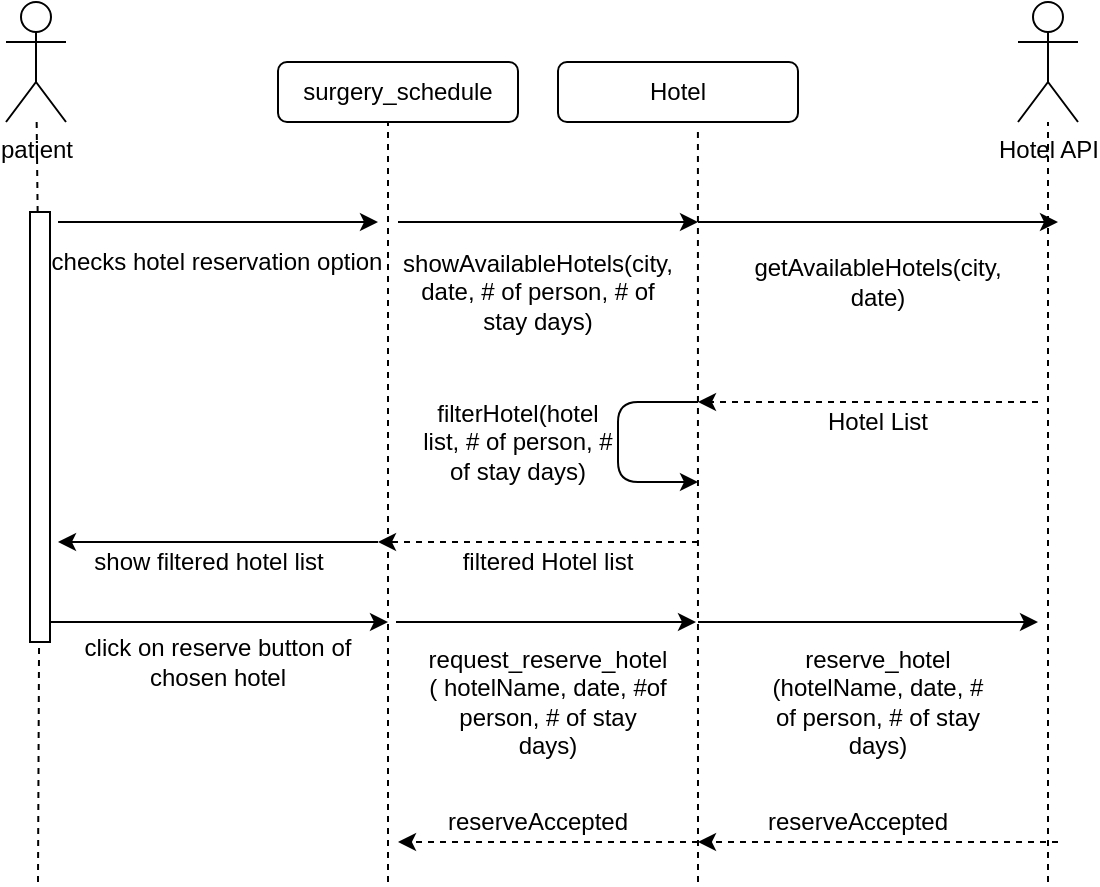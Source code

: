 <mxfile version="12.3.8" type="device" pages="1"><diagram id="jRuwfHv_eh1ip05_0qgy" name="Page-1"><mxGraphModel dx="1129" dy="608" grid="1" gridSize="10" guides="1" tooltips="1" connect="1" arrows="1" fold="1" page="1" pageScale="1" pageWidth="850" pageHeight="1100" math="0" shadow="0"><root><mxCell id="0"/><mxCell id="1" parent="0"/><mxCell id="Aq3PMHRH-ZNbOdVg-iIM-1" value="patient" style="shape=umlActor;verticalLabelPosition=bottom;labelBackgroundColor=#ffffff;verticalAlign=top;html=1;outlineConnect=0;" vertex="1" parent="1"><mxGeometry x="34" y="80" width="30" height="60" as="geometry"/></mxCell><mxCell id="Aq3PMHRH-ZNbOdVg-iIM-8" value="" style="endArrow=none;dashed=1;html=1;" edge="1" parent="1" source="Aq3PMHRH-ZNbOdVg-iIM-67" target="Aq3PMHRH-ZNbOdVg-iIM-1"><mxGeometry width="50" height="50" relative="1" as="geometry"><mxPoint x="55" y="520" as="sourcePoint"/><mxPoint x="130" y="230" as="targetPoint"/></mxGeometry></mxCell><mxCell id="Aq3PMHRH-ZNbOdVg-iIM-10" value="" style="endArrow=none;dashed=1;html=1;" edge="1" parent="1"><mxGeometry width="50" height="50" relative="1" as="geometry"><mxPoint x="225" y="520" as="sourcePoint"/><mxPoint x="225" y="140" as="targetPoint"/></mxGeometry></mxCell><mxCell id="Aq3PMHRH-ZNbOdVg-iIM-12" value="" style="endArrow=classic;html=1;" edge="1" parent="1"><mxGeometry width="50" height="50" relative="1" as="geometry"><mxPoint x="60" y="190" as="sourcePoint"/><mxPoint x="220" y="190" as="targetPoint"/></mxGeometry></mxCell><mxCell id="Aq3PMHRH-ZNbOdVg-iIM-14" value="checks hotel reservation option" style="text;html=1;align=center;verticalAlign=middle;resizable=0;points=[];;autosize=1;" vertex="1" parent="1"><mxGeometry x="49" y="200" width="180" height="20" as="geometry"/></mxCell><mxCell id="Aq3PMHRH-ZNbOdVg-iIM-17" value="" style="endArrow=none;dashed=1;html=1;entryX=0.583;entryY=1.1;entryDx=0;entryDy=0;entryPerimeter=0;" edge="1" parent="1" target="Aq3PMHRH-ZNbOdVg-iIM-25"><mxGeometry width="50" height="50" relative="1" as="geometry"><mxPoint x="380" y="520" as="sourcePoint"/><mxPoint x="370" y="410" as="targetPoint"/></mxGeometry></mxCell><mxCell id="Aq3PMHRH-ZNbOdVg-iIM-20" value="" style="endArrow=classic;html=1;" edge="1" parent="1"><mxGeometry width="50" height="50" relative="1" as="geometry"><mxPoint x="230" y="190" as="sourcePoint"/><mxPoint x="380" y="190" as="targetPoint"/></mxGeometry></mxCell><mxCell id="Aq3PMHRH-ZNbOdVg-iIM-25" value="Hotel" style="rounded=1;whiteSpace=wrap;html=1;" vertex="1" parent="1"><mxGeometry x="310" y="110" width="120" height="30" as="geometry"/></mxCell><mxCell id="Aq3PMHRH-ZNbOdVg-iIM-26" value="showAvailableHotels(city, date, # of person, # of stay days)" style="text;html=1;strokeColor=none;fillColor=none;align=center;verticalAlign=middle;whiteSpace=wrap;rounded=0;" vertex="1" parent="1"><mxGeometry x="260" y="210" width="80" height="30" as="geometry"/></mxCell><mxCell id="Aq3PMHRH-ZNbOdVg-iIM-27" value="Hotel API" style="shape=umlActor;verticalLabelPosition=bottom;labelBackgroundColor=#ffffff;verticalAlign=top;html=1;outlineConnect=0;" vertex="1" parent="1"><mxGeometry x="540" y="80" width="30" height="60" as="geometry"/></mxCell><mxCell id="Aq3PMHRH-ZNbOdVg-iIM-29" value="" style="endArrow=none;dashed=1;html=1;" edge="1" parent="1" target="Aq3PMHRH-ZNbOdVg-iIM-27"><mxGeometry width="50" height="50" relative="1" as="geometry"><mxPoint x="555" y="520" as="sourcePoint"/><mxPoint x="530" y="340" as="targetPoint"/></mxGeometry></mxCell><mxCell id="Aq3PMHRH-ZNbOdVg-iIM-30" value="" style="endArrow=classic;html=1;" edge="1" parent="1"><mxGeometry width="50" height="50" relative="1" as="geometry"><mxPoint x="380" y="190" as="sourcePoint"/><mxPoint x="560" y="190" as="targetPoint"/></mxGeometry></mxCell><mxCell id="Aq3PMHRH-ZNbOdVg-iIM-31" value="getAvailableHotels(city, date)" style="text;html=1;strokeColor=none;fillColor=none;align=center;verticalAlign=middle;whiteSpace=wrap;rounded=0;" vertex="1" parent="1"><mxGeometry x="450" y="210" width="40" height="20" as="geometry"/></mxCell><mxCell id="Aq3PMHRH-ZNbOdVg-iIM-32" value="" style="endArrow=classic;html=1;dashed=1;" edge="1" parent="1"><mxGeometry width="50" height="50" relative="1" as="geometry"><mxPoint x="550" y="280" as="sourcePoint"/><mxPoint x="380" y="280" as="targetPoint"/></mxGeometry></mxCell><mxCell id="Aq3PMHRH-ZNbOdVg-iIM-34" value="Hotel List" style="text;html=1;strokeColor=none;fillColor=none;align=center;verticalAlign=middle;whiteSpace=wrap;rounded=0;" vertex="1" parent="1"><mxGeometry x="435" y="280" width="70" height="20" as="geometry"/></mxCell><mxCell id="Aq3PMHRH-ZNbOdVg-iIM-37" value="" style="endArrow=classic;html=1;" edge="1" parent="1"><mxGeometry width="50" height="50" relative="1" as="geometry"><mxPoint x="380" y="280" as="sourcePoint"/><mxPoint x="380" y="320" as="targetPoint"/><Array as="points"><mxPoint x="340" y="280"/><mxPoint x="340" y="320"/></Array></mxGeometry></mxCell><mxCell id="Aq3PMHRH-ZNbOdVg-iIM-39" value="filterHotel(hotel list, # of person, # of stay days)" style="text;html=1;strokeColor=none;fillColor=none;align=center;verticalAlign=middle;whiteSpace=wrap;rounded=0;" vertex="1" parent="1"><mxGeometry x="240" y="280" width="100" height="40" as="geometry"/></mxCell><mxCell id="Aq3PMHRH-ZNbOdVg-iIM-41" value="" style="endArrow=classic;html=1;dashed=1;" edge="1" parent="1"><mxGeometry width="50" height="50" relative="1" as="geometry"><mxPoint x="380" y="350" as="sourcePoint"/><mxPoint x="220" y="350" as="targetPoint"/></mxGeometry></mxCell><mxCell id="Aq3PMHRH-ZNbOdVg-iIM-43" value="filtered Hotel list" style="text;html=1;strokeColor=none;fillColor=none;align=center;verticalAlign=middle;whiteSpace=wrap;rounded=0;" vertex="1" parent="1"><mxGeometry x="250" y="350" width="110" height="20" as="geometry"/></mxCell><mxCell id="Aq3PMHRH-ZNbOdVg-iIM-44" value="" style="endArrow=classic;html=1;" edge="1" parent="1"><mxGeometry width="50" height="50" relative="1" as="geometry"><mxPoint x="220" y="350" as="sourcePoint"/><mxPoint x="60" y="350" as="targetPoint"/></mxGeometry></mxCell><mxCell id="Aq3PMHRH-ZNbOdVg-iIM-45" value="show filtered hotel list" style="text;html=1;align=center;verticalAlign=middle;resizable=0;points=[];;autosize=1;" vertex="1" parent="1"><mxGeometry x="70" y="350" width="130" height="20" as="geometry"/></mxCell><mxCell id="Aq3PMHRH-ZNbOdVg-iIM-46" value="" style="endArrow=classic;html=1;" edge="1" parent="1"><mxGeometry width="50" height="50" relative="1" as="geometry"><mxPoint x="55" y="390" as="sourcePoint"/><mxPoint x="225" y="390" as="targetPoint"/></mxGeometry></mxCell><mxCell id="Aq3PMHRH-ZNbOdVg-iIM-47" value="click on reserve button of chosen hotel" style="text;html=1;strokeColor=none;fillColor=none;align=center;verticalAlign=middle;whiteSpace=wrap;rounded=0;" vertex="1" parent="1"><mxGeometry x="70" y="400" width="140" height="20" as="geometry"/></mxCell><mxCell id="Aq3PMHRH-ZNbOdVg-iIM-48" value="" style="endArrow=classic;html=1;" edge="1" parent="1"><mxGeometry width="50" height="50" relative="1" as="geometry"><mxPoint x="229" y="390" as="sourcePoint"/><mxPoint x="379" y="390" as="targetPoint"/></mxGeometry></mxCell><mxCell id="Aq3PMHRH-ZNbOdVg-iIM-50" value="request_reserve_hotel ( hotelName, date, #of person, # of stay days)" style="text;html=1;strokeColor=none;fillColor=none;align=center;verticalAlign=middle;whiteSpace=wrap;rounded=0;" vertex="1" parent="1"><mxGeometry x="250" y="400" width="110" height="60" as="geometry"/></mxCell><mxCell id="Aq3PMHRH-ZNbOdVg-iIM-54" value="" style="endArrow=classic;html=1;" edge="1" parent="1"><mxGeometry width="50" height="50" relative="1" as="geometry"><mxPoint x="380" y="390" as="sourcePoint"/><mxPoint x="550" y="390" as="targetPoint"/></mxGeometry></mxCell><mxCell id="Aq3PMHRH-ZNbOdVg-iIM-55" value="reserve_hotel (hotelName, date, # of person, # of stay days)" style="text;html=1;strokeColor=none;fillColor=none;align=center;verticalAlign=middle;whiteSpace=wrap;rounded=0;" vertex="1" parent="1"><mxGeometry x="410" y="400" width="120" height="60" as="geometry"/></mxCell><mxCell id="Aq3PMHRH-ZNbOdVg-iIM-56" value="" style="endArrow=classic;html=1;dashed=1;" edge="1" parent="1"><mxGeometry width="50" height="50" relative="1" as="geometry"><mxPoint x="560" y="500" as="sourcePoint"/><mxPoint x="380" y="500" as="targetPoint"/></mxGeometry></mxCell><mxCell id="Aq3PMHRH-ZNbOdVg-iIM-58" value="reserveAccepted" style="text;html=1;strokeColor=none;fillColor=none;align=center;verticalAlign=middle;whiteSpace=wrap;rounded=0;" vertex="1" parent="1"><mxGeometry x="430" y="480" width="60" height="20" as="geometry"/></mxCell><mxCell id="Aq3PMHRH-ZNbOdVg-iIM-59" value="" style="endArrow=classic;html=1;dashed=1;" edge="1" parent="1"><mxGeometry width="50" height="50" relative="1" as="geometry"><mxPoint x="380" y="500" as="sourcePoint"/><mxPoint x="230" y="500" as="targetPoint"/></mxGeometry></mxCell><mxCell id="Aq3PMHRH-ZNbOdVg-iIM-61" value="reserveAccepted" style="text;html=1;strokeColor=none;fillColor=none;align=center;verticalAlign=middle;whiteSpace=wrap;rounded=0;" vertex="1" parent="1"><mxGeometry x="250" y="480" width="100" height="20" as="geometry"/></mxCell><mxCell id="Aq3PMHRH-ZNbOdVg-iIM-66" value="surgery_schedule" style="rounded=1;whiteSpace=wrap;html=1;" vertex="1" parent="1"><mxGeometry x="170" y="110" width="120" height="30" as="geometry"/></mxCell><mxCell id="Aq3PMHRH-ZNbOdVg-iIM-67" value="" style="rounded=0;whiteSpace=wrap;html=1;" vertex="1" parent="1"><mxGeometry x="46" y="185" width="10" height="215" as="geometry"/></mxCell><mxCell id="Aq3PMHRH-ZNbOdVg-iIM-68" value="" style="endArrow=none;dashed=1;html=1;" edge="1" parent="1" target="Aq3PMHRH-ZNbOdVg-iIM-67"><mxGeometry width="50" height="50" relative="1" as="geometry"><mxPoint x="50" y="520" as="sourcePoint"/><mxPoint x="55" y="140" as="targetPoint"/></mxGeometry></mxCell></root></mxGraphModel></diagram></mxfile>